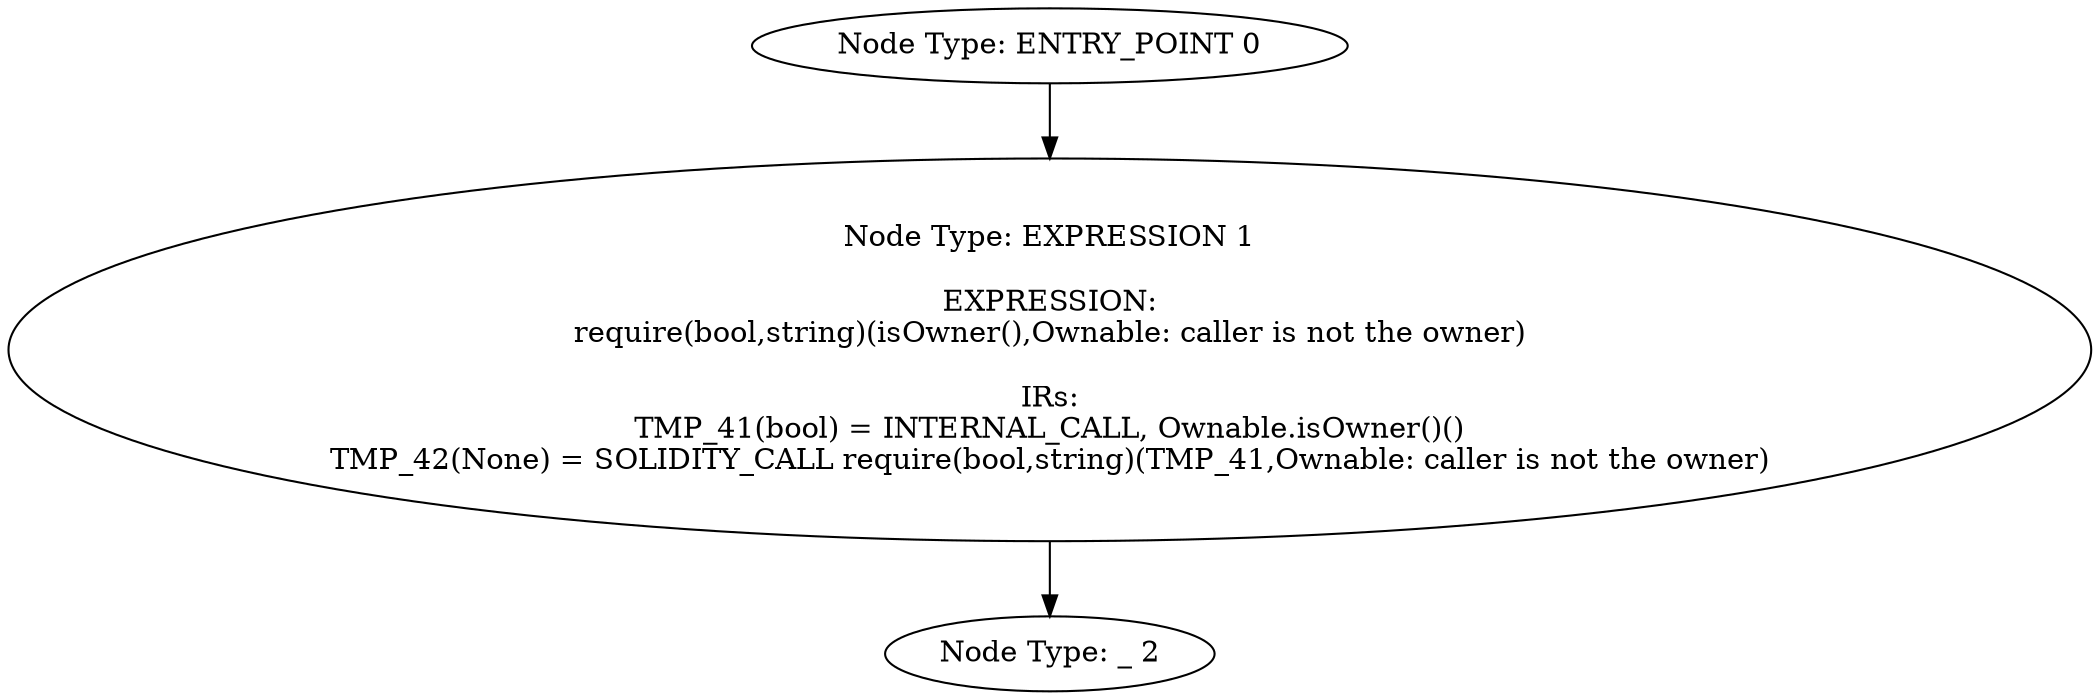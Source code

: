 digraph{
0[label="Node Type: ENTRY_POINT 0
"];
0->1;
1[label="Node Type: EXPRESSION 1

EXPRESSION:
require(bool,string)(isOwner(),Ownable: caller is not the owner)

IRs:
TMP_41(bool) = INTERNAL_CALL, Ownable.isOwner()()
TMP_42(None) = SOLIDITY_CALL require(bool,string)(TMP_41,Ownable: caller is not the owner)"];
1->2;
2[label="Node Type: _ 2
"];
}
